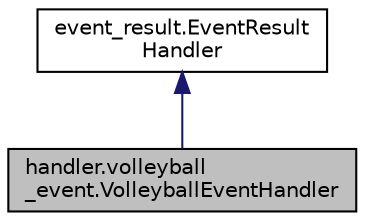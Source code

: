 digraph "handler.volleyball_event.VolleyballEventHandler"
{
  edge [fontname="Helvetica",fontsize="10",labelfontname="Helvetica",labelfontsize="10"];
  node [fontname="Helvetica",fontsize="10",shape=record];
  Node2 [label="handler.volleyball\l_event.VolleyballEventHandler",height=0.2,width=0.4,color="black", fillcolor="grey75", style="filled", fontcolor="black"];
  Node3 -> Node2 [dir="back",color="midnightblue",fontsize="10",style="solid",fontname="Helvetica"];
  Node3 [label="event_result.EventResult\lHandler",height=0.2,width=0.4,color="black", fillcolor="white", style="filled",URL="$classevent__result_1_1_event_result_handler.html"];
}
